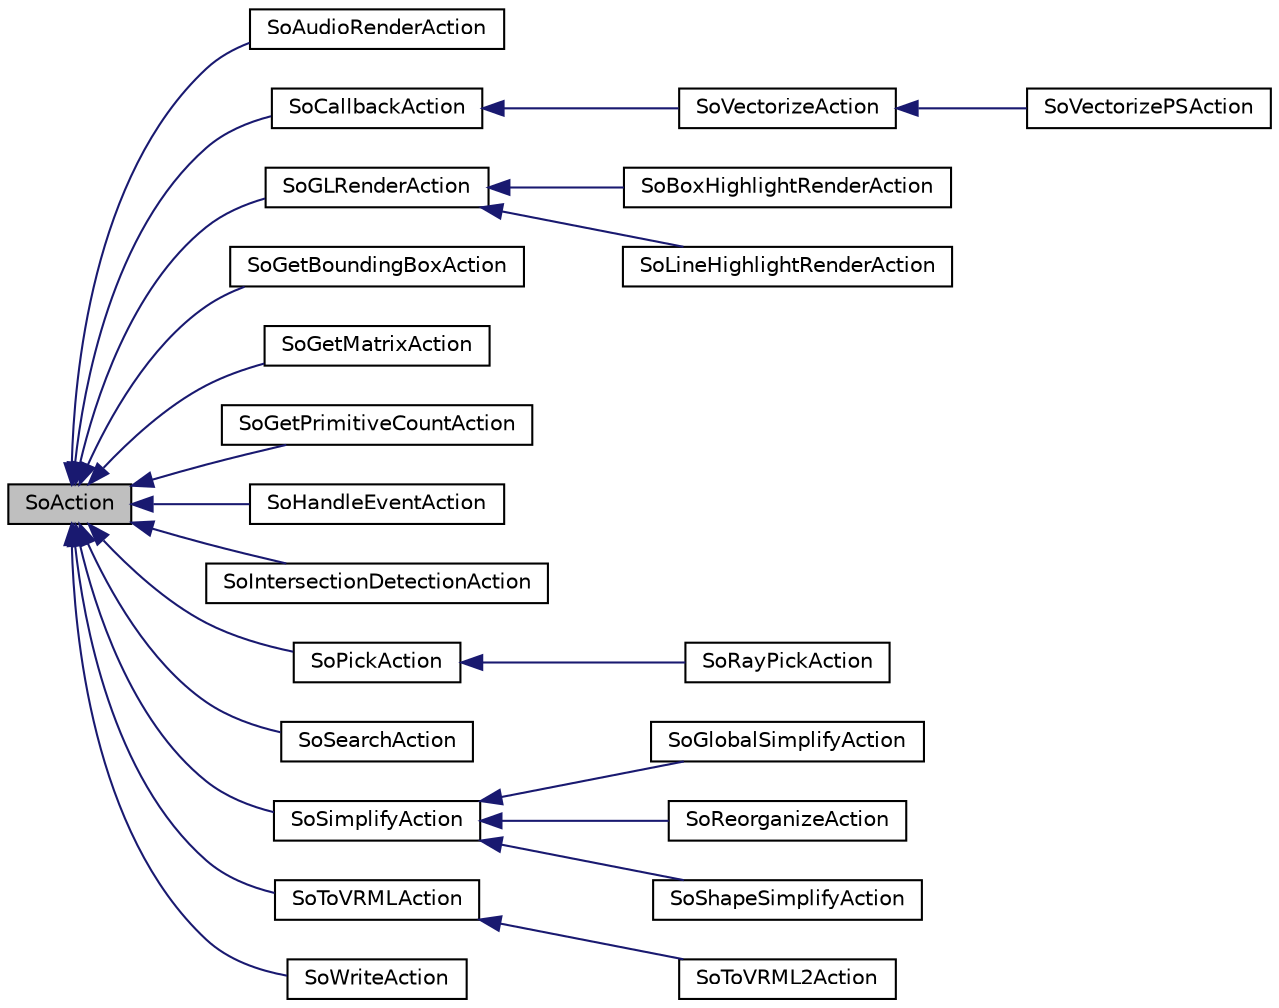 digraph "SoAction"
{
 // LATEX_PDF_SIZE
  edge [fontname="Helvetica",fontsize="10",labelfontname="Helvetica",labelfontsize="10"];
  node [fontname="Helvetica",fontsize="10",shape=record];
  rankdir="LR";
  Node1 [label="SoAction",height=0.2,width=0.4,color="black", fillcolor="grey75", style="filled", fontcolor="black",tooltip="The SoAction class is the base class for all traversal actions."];
  Node1 -> Node2 [dir="back",color="midnightblue",fontsize="10",style="solid",fontname="Helvetica"];
  Node2 [label="SoAudioRenderAction",height=0.2,width=0.4,color="black", fillcolor="white", style="filled",URL="$classSoAudioRenderAction.html",tooltip="The SoAudioRenderAction class renders the aural parts of the scene graph."];
  Node1 -> Node3 [dir="back",color="midnightblue",fontsize="10",style="solid",fontname="Helvetica"];
  Node3 [label="SoCallbackAction",height=0.2,width=0.4,color="black", fillcolor="white", style="filled",URL="$classSoCallbackAction.html",tooltip="The SoCallbackAction class invokes callbacks at specific nodes."];
  Node3 -> Node4 [dir="back",color="midnightblue",fontsize="10",style="solid",fontname="Helvetica"];
  Node4 [label="SoVectorizeAction",height=0.2,width=0.4,color="black", fillcolor="white", style="filled",URL="$classSoVectorizeAction.html",tooltip="The SoVectorizeAction class is the base class for vectorizing Coin scene graphs."];
  Node4 -> Node5 [dir="back",color="midnightblue",fontsize="10",style="solid",fontname="Helvetica"];
  Node5 [label="SoVectorizePSAction",height=0.2,width=0.4,color="black", fillcolor="white", style="filled",URL="$classSoVectorizePSAction.html",tooltip="The SoVectorizePSAction class is used for rendering to a PostScript file."];
  Node1 -> Node6 [dir="back",color="midnightblue",fontsize="10",style="solid",fontname="Helvetica"];
  Node6 [label="SoGLRenderAction",height=0.2,width=0.4,color="black", fillcolor="white", style="filled",URL="$classSoGLRenderAction.html",tooltip="The SoGLRenderAction class renders the scene graph with OpenGL calls."];
  Node6 -> Node7 [dir="back",color="midnightblue",fontsize="10",style="solid",fontname="Helvetica"];
  Node7 [label="SoBoxHighlightRenderAction",height=0.2,width=0.4,color="black", fillcolor="white", style="filled",URL="$classSoBoxHighlightRenderAction.html",tooltip="The SoBoxHighlightRenderAction class renders the scene with highlighted boxes around selections."];
  Node6 -> Node8 [dir="back",color="midnightblue",fontsize="10",style="solid",fontname="Helvetica"];
  Node8 [label="SoLineHighlightRenderAction",height=0.2,width=0.4,color="black", fillcolor="white", style="filled",URL="$classSoLineHighlightRenderAction.html",tooltip="The SoLineHighlightRenderAction class renders selections with line highlighting."];
  Node1 -> Node9 [dir="back",color="midnightblue",fontsize="10",style="solid",fontname="Helvetica"];
  Node9 [label="SoGetBoundingBoxAction",height=0.2,width=0.4,color="black", fillcolor="white", style="filled",URL="$classSoGetBoundingBoxAction.html",tooltip="The SoGetBoundingBoxAction class calculates bounding boxes for nodes and subgraphs."];
  Node1 -> Node10 [dir="back",color="midnightblue",fontsize="10",style="solid",fontname="Helvetica"];
  Node10 [label="SoGetMatrixAction",height=0.2,width=0.4,color="black", fillcolor="white", style="filled",URL="$classSoGetMatrixAction.html",tooltip="The SoGetMatrixAction class is an action for accumulating the transformation matrix of a subgraph."];
  Node1 -> Node11 [dir="back",color="midnightblue",fontsize="10",style="solid",fontname="Helvetica"];
  Node11 [label="SoGetPrimitiveCountAction",height=0.2,width=0.4,color="black", fillcolor="white", style="filled",URL="$classSoGetPrimitiveCountAction.html",tooltip="The SoGetPrimitiveCountAction class counts the primitives in a scene."];
  Node1 -> Node12 [dir="back",color="midnightblue",fontsize="10",style="solid",fontname="Helvetica"];
  Node12 [label="SoHandleEventAction",height=0.2,width=0.4,color="black", fillcolor="white", style="filled",URL="$classSoHandleEventAction.html",tooltip="The SoHandleEventAction class distributes user events to the scene."];
  Node1 -> Node13 [dir="back",color="midnightblue",fontsize="10",style="solid",fontname="Helvetica"];
  Node13 [label="SoIntersectionDetectionAction",height=0.2,width=0.4,color="black", fillcolor="white", style="filled",URL="$classSoIntersectionDetectionAction.html",tooltip="The SoIntersectionDetectionAction class is for detecting intersecting primitives in a scene."];
  Node1 -> Node14 [dir="back",color="midnightblue",fontsize="10",style="solid",fontname="Helvetica"];
  Node14 [label="SoPickAction",height=0.2,width=0.4,color="black", fillcolor="white", style="filled",URL="$classSoPickAction.html",tooltip="The SoPickAction class is the base class for picking actions."];
  Node14 -> Node15 [dir="back",color="midnightblue",fontsize="10",style="solid",fontname="Helvetica"];
  Node15 [label="SoRayPickAction",height=0.2,width=0.4,color="black", fillcolor="white", style="filled",URL="$classSoRayPickAction.html",tooltip="The SoRayPickAction class does ray intersection with scene graphs."];
  Node1 -> Node16 [dir="back",color="midnightblue",fontsize="10",style="solid",fontname="Helvetica"];
  Node16 [label="SoSearchAction",height=0.2,width=0.4,color="black", fillcolor="white", style="filled",URL="$classSoSearchAction.html",tooltip="The SoSearchAction class provides methods for searching through scene graphs."];
  Node1 -> Node17 [dir="back",color="midnightblue",fontsize="10",style="solid",fontname="Helvetica"];
  Node17 [label="SoSimplifyAction",height=0.2,width=0.4,color="black", fillcolor="white", style="filled",URL="$classSoSimplifyAction.html",tooltip="The SoSimplifyAction class is the base class for the simplify action classes."];
  Node17 -> Node18 [dir="back",color="midnightblue",fontsize="10",style="solid",fontname="Helvetica"];
  Node18 [label="SoGlobalSimplifyAction",height=0.2,width=0.4,color="black", fillcolor="white", style="filled",URL="$classSoGlobalSimplifyAction.html",tooltip="The SoGlobalSimplifyAction class is for globally simplifying the geometry of a scene graph,..."];
  Node17 -> Node19 [dir="back",color="midnightblue",fontsize="10",style="solid",fontname="Helvetica"];
  Node19 [label="SoReorganizeAction",height=0.2,width=0.4,color="black", fillcolor="white", style="filled",URL="$classSoReorganizeAction.html",tooltip="The SoReorganizeAction class reorganizes your scene graph to optimize traversal/rendering."];
  Node17 -> Node20 [dir="back",color="midnightblue",fontsize="10",style="solid",fontname="Helvetica"];
  Node20 [label="SoShapeSimplifyAction",height=0.2,width=0.4,color="black", fillcolor="white", style="filled",URL="$classSoShapeSimplifyAction.html",tooltip="The SoShapeSimplifyAction class replaces complex primitives with simplified polygon representations."];
  Node1 -> Node21 [dir="back",color="midnightblue",fontsize="10",style="solid",fontname="Helvetica"];
  Node21 [label="SoToVRMLAction",height=0.2,width=0.4,color="black", fillcolor="white", style="filled",URL="$classSoToVRMLAction.html",tooltip="The SoToVRMLAction class builds a new scene graph using only VRML 1.0 nodes."];
  Node21 -> Node22 [dir="back",color="midnightblue",fontsize="10",style="solid",fontname="Helvetica"];
  Node22 [label="SoToVRML2Action",height=0.2,width=0.4,color="black", fillcolor="white", style="filled",URL="$classSoToVRML2Action.html",tooltip="The SoToVRML2Action class builds a new scene graph, using only VRML97/VRML2 nodes."];
  Node1 -> Node23 [dir="back",color="midnightblue",fontsize="10",style="solid",fontname="Helvetica"];
  Node23 [label="SoWriteAction",height=0.2,width=0.4,color="black", fillcolor="white", style="filled",URL="$classSoWriteAction.html",tooltip="The SoWriteAction class writes a scene graph to file."];
}
